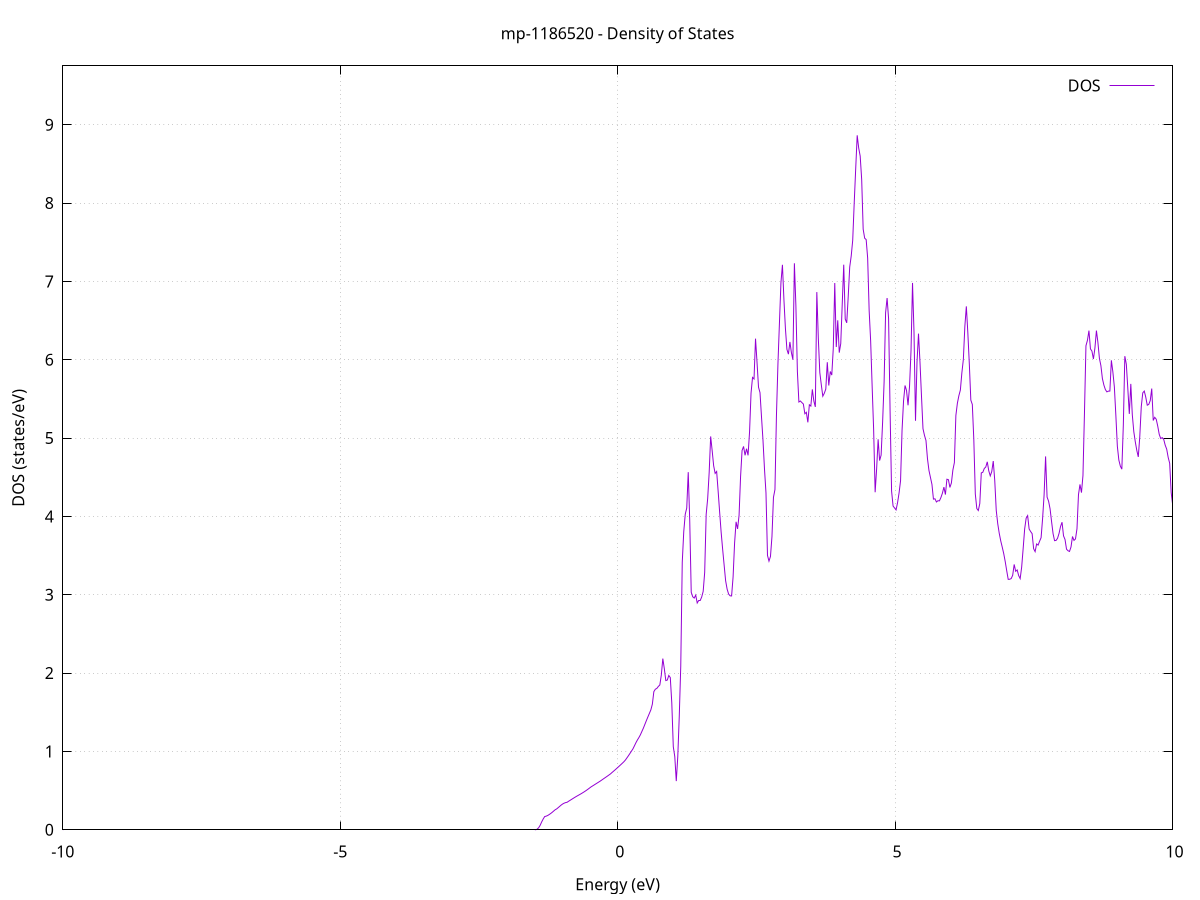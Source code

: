 set title 'mp-1186520 - Density of States'
set xlabel 'Energy (eV)'
set ylabel 'DOS (states/eV)'
set grid
set xrange [-10:10]
set yrange [0:9.751]
set xzeroaxis lt -1
set terminal png size 800,600
set output 'mp-1186520_dos_gnuplot.png'
plot '-' using 1:2 with lines title 'DOS'
-34.971800 0.000000
-34.944800 0.000000
-34.917900 0.000000
-34.890900 0.000000
-34.864000 0.000000
-34.837000 0.000000
-34.810100 0.000000
-34.783100 0.000000
-34.756200 0.000000
-34.729200 0.000000
-34.702300 0.000000
-34.675400 0.000000
-34.648400 0.000000
-34.621500 0.000000
-34.594500 0.000000
-34.567600 0.000000
-34.540600 0.000000
-34.513700 0.000000
-34.486700 0.000000
-34.459800 0.000000
-34.432800 0.000000
-34.405900 0.000000
-34.378900 0.000000
-34.352000 0.000000
-34.325000 0.000000
-34.298100 0.000000
-34.271100 0.000000
-34.244200 0.000000
-34.217200 0.000000
-34.190300 0.000000
-34.163400 0.000000
-34.136400 0.000000
-34.109500 0.000000
-34.082500 0.000000
-34.055600 0.000000
-34.028600 0.000000
-34.001700 0.000000
-33.974700 0.000000
-33.947800 0.000000
-33.920800 0.000000
-33.893900 0.000000
-33.866900 0.000000
-33.840000 0.000000
-33.813000 0.000000
-33.786100 0.000000
-33.759100 0.000000
-33.732200 0.000000
-33.705300 0.000000
-33.678300 0.000000
-33.651400 0.000000
-33.624400 0.000000
-33.597500 0.000000
-33.570500 0.000000
-33.543600 0.000000
-33.516600 0.000000
-33.489700 0.000000
-33.462700 0.000000
-33.435800 0.000000
-33.408800 0.000000
-33.381900 0.000000
-33.354900 0.000000
-33.328000 0.000000
-33.301000 0.000000
-33.274100 0.000000
-33.247100 0.000000
-33.220200 0.000000
-33.193300 0.000000
-33.166300 0.000000
-33.139400 0.000000
-33.112400 0.000000
-33.085500 0.000000
-33.058500 0.000000
-33.031600 0.000000
-33.004600 0.000000
-32.977700 0.000000
-32.950700 0.000000
-32.923800 0.000000
-32.896800 0.000000
-32.869900 0.000000
-32.842900 0.000000
-32.816000 0.000000
-32.789000 0.000000
-32.762100 0.000000
-32.735200 0.000000
-32.708200 0.000000
-32.681300 0.000000
-32.654300 0.000000
-32.627400 0.000000
-32.600400 0.000000
-32.573500 0.000000
-32.546500 0.000000
-32.519600 0.000000
-32.492600 0.000000
-32.465700 0.000000
-32.438700 0.000000
-32.411800 0.000000
-32.384800 0.000000
-32.357900 0.000000
-32.330900 0.000000
-32.304000 0.000000
-32.277000 0.000000
-32.250100 0.000000
-32.223200 0.000000
-32.196200 0.000000
-32.169300 0.000000
-32.142300 0.000000
-32.115400 0.000000
-32.088400 0.000000
-32.061500 0.000000
-32.034500 0.000000
-32.007600 0.000000
-31.980600 0.000000
-31.953700 0.000000
-31.926700 0.000000
-31.899800 0.000000
-31.872800 0.000000
-31.845900 0.000000
-31.818900 0.000000
-31.792000 0.000000
-31.765000 0.000000
-31.738100 0.000000
-31.711200 0.000000
-31.684200 0.000000
-31.657300 0.000000
-31.630300 0.000000
-31.603400 0.000000
-31.576400 0.000000
-31.549500 0.000000
-31.522500 0.000000
-31.495600 0.000000
-31.468600 0.000000
-31.441700 0.000000
-31.414700 0.000000
-31.387800 0.000000
-31.360800 0.000000
-31.333900 0.000000
-31.306900 0.000000
-31.280000 0.000000
-31.253100 0.000000
-31.226100 0.000000
-31.199200 0.000000
-31.172200 0.000000
-31.145300 0.000000
-31.118300 0.000000
-31.091400 0.000000
-31.064400 0.000000
-31.037500 0.000000
-31.010500 0.000000
-30.983600 0.000000
-30.956600 0.000000
-30.929700 0.000000
-30.902700 0.000000
-30.875800 0.000000
-30.848800 0.000000
-30.821900 0.000000
-30.794900 0.000000
-30.768000 0.000000
-30.741100 0.000000
-30.714100 0.000000
-30.687200 0.000000
-30.660200 0.000000
-30.633300 0.000000
-30.606300 0.000000
-30.579400 0.000000
-30.552400 0.000000
-30.525500 0.000000
-30.498500 0.000000
-30.471600 0.000000
-30.444600 0.000000
-30.417700 0.000000
-30.390700 0.000000
-30.363800 0.000000
-30.336800 0.000000
-30.309900 0.000000
-30.283000 0.000000
-30.256000 0.000000
-30.229100 0.000000
-30.202100 0.000000
-30.175200 0.000000
-30.148200 0.000000
-30.121300 0.000000
-30.094300 0.000000
-30.067400 0.000000
-30.040400 0.000000
-30.013500 0.000000
-29.986500 0.000000
-29.959600 0.000000
-29.932600 0.000000
-29.905700 0.000000
-29.878700 0.000000
-29.851800 0.000000
-29.824800 0.000000
-29.797900 0.000000
-29.771000 0.000000
-29.744000 0.000000
-29.717100 0.000000
-29.690100 0.000000
-29.663200 0.000000
-29.636200 0.000000
-29.609300 0.000000
-29.582300 0.000000
-29.555400 0.000000
-29.528400 0.000000
-29.501500 0.000000
-29.474500 0.000000
-29.447600 0.000000
-29.420600 0.000000
-29.393700 0.000000
-29.366700 0.000000
-29.339800 0.000000
-29.312900 0.000000
-29.285900 0.000000
-29.259000 0.000000
-29.232000 0.000000
-29.205100 0.000000
-29.178100 0.000000
-29.151200 0.000000
-29.124200 0.000000
-29.097300 0.000000
-29.070300 0.000000
-29.043400 0.000000
-29.016400 0.000000
-28.989500 0.000000
-28.962500 0.000000
-28.935600 0.000000
-28.908600 0.000000
-28.881700 0.000000
-28.854700 0.000000
-28.827800 0.000000
-28.800900 0.000000
-28.773900 0.000000
-28.747000 0.000000
-28.720000 0.000000
-28.693100 0.000000
-28.666100 0.000000
-28.639200 0.000000
-28.612200 0.000000
-28.585300 0.000000
-28.558300 0.000000
-28.531400 0.000000
-28.504400 0.000000
-28.477500 0.000000
-28.450500 0.000000
-28.423600 0.000000
-28.396600 0.000000
-28.369700 0.000000
-28.342700 0.000000
-28.315800 0.000000
-28.288900 0.000000
-28.261900 0.000000
-28.235000 0.000000
-28.208000 0.000000
-28.181100 0.000000
-28.154100 0.000000
-28.127200 0.000000
-28.100200 0.000000
-28.073300 0.000000
-28.046300 0.000000
-28.019400 0.000000
-27.992400 0.000000
-27.965500 0.000000
-27.938500 0.000000
-27.911600 0.000000
-27.884600 0.000000
-27.857700 0.000000
-27.830800 0.000000
-27.803800 0.000000
-27.776900 0.000000
-27.749900 0.000000
-27.723000 0.000000
-27.696000 0.000000
-27.669100 0.000000
-27.642100 0.000000
-27.615200 0.000000
-27.588200 0.000000
-27.561300 0.000000
-27.534300 0.000000
-27.507400 0.000000
-27.480400 0.000000
-27.453500 0.000000
-27.426500 0.000000
-27.399600 0.000000
-27.372600 0.000000
-27.345700 0.000000
-27.318800 0.000000
-27.291800 0.000000
-27.264900 0.000000
-27.237900 0.000000
-27.211000 0.000000
-27.184000 0.000000
-27.157100 0.000000
-27.130100 0.000000
-27.103200 0.000000
-27.076200 0.000000
-27.049300 0.000000
-27.022300 0.000000
-26.995400 0.000000
-26.968400 0.000000
-26.941500 0.000000
-26.914500 0.000000
-26.887600 0.000000
-26.860700 0.000000
-26.833700 0.000000
-26.806800 0.000000
-26.779800 0.000000
-26.752900 0.000000
-26.725900 0.000000
-26.699000 0.000000
-26.672000 0.000000
-26.645100 0.000000
-26.618100 0.000000
-26.591200 0.000000
-26.564200 0.000000
-26.537300 0.000000
-26.510300 0.000000
-26.483400 0.000000
-26.456400 0.000000
-26.429500 0.000000
-26.402500 0.000000
-26.375600 0.000000
-26.348700 0.000000
-26.321700 0.000000
-26.294800 0.000000
-26.267800 0.000000
-26.240900 0.000000
-26.213900 0.000000
-26.187000 0.000000
-26.160000 0.000000
-26.133100 0.000000
-26.106100 0.000000
-26.079200 0.000000
-26.052200 0.000000
-26.025300 0.000000
-25.998300 0.000000
-25.971400 0.000000
-25.944400 0.000000
-25.917500 0.000000
-25.890500 0.000000
-25.863600 0.000000
-25.836700 0.000000
-25.809700 0.000000
-25.782800 0.000000
-25.755800 0.000000
-25.728900 0.000000
-25.701900 0.000000
-25.675000 0.000000
-25.648000 0.000000
-25.621100 0.000000
-25.594100 0.000000
-25.567200 0.000000
-25.540200 0.000000
-25.513300 0.000000
-25.486300 0.000000
-25.459400 0.000000
-25.432400 0.000000
-25.405500 0.000000
-25.378600 0.000000
-25.351600 0.000000
-25.324700 0.000000
-25.297700 0.000000
-25.270800 0.000000
-25.243800 0.000000
-25.216900 0.000000
-25.189900 0.000000
-25.163000 0.000000
-25.136000 0.000000
-25.109100 0.000000
-25.082100 0.000000
-25.055200 0.000000
-25.028200 0.000000
-25.001300 0.000000
-24.974300 0.000000
-24.947400 0.000000
-24.920400 0.000000
-24.893500 0.000000
-24.866600 0.000000
-24.839600 0.000000
-24.812700 0.000000
-24.785700 0.000000
-24.758800 0.000000
-24.731800 0.000000
-24.704900 0.000000
-24.677900 0.000000
-24.651000 0.000000
-24.624000 0.000000
-24.597100 0.000000
-24.570100 0.000000
-24.543200 0.000000
-24.516200 0.000000
-24.489300 0.000000
-24.462300 0.000000
-24.435400 0.000000
-24.408500 0.000000
-24.381500 0.000000
-24.354600 0.000000
-24.327600 0.000000
-24.300700 0.000000
-24.273700 0.000000
-24.246800 0.000000
-24.219800 0.000000
-24.192900 0.000000
-24.165900 0.000000
-24.139000 0.000000
-24.112000 0.000000
-24.085100 0.000000
-24.058100 0.000000
-24.031200 0.000000
-24.004200 0.000000
-23.977300 0.000000
-23.950300 0.000000
-23.923400 0.000000
-23.896500 0.000000
-23.869500 0.000000
-23.842600 0.000000
-23.815600 0.000000
-23.788700 0.000000
-23.761700 0.000000
-23.734800 0.000000
-23.707800 0.000000
-23.680900 0.000000
-23.653900 0.000000
-23.627000 0.000000
-23.600000 0.000000
-23.573100 0.000000
-23.546100 0.000000
-23.519200 0.000000
-23.492200 0.000000
-23.465300 0.000000
-23.438400 0.000000
-23.411400 0.000000
-23.384500 0.000000
-23.357500 0.000000
-23.330600 0.000000
-23.303600 0.000000
-23.276700 0.000000
-23.249700 0.000000
-23.222800 0.000000
-23.195800 0.000000
-23.168900 0.000000
-23.141900 0.000000
-23.115000 0.000000
-23.088000 0.000000
-23.061100 0.000000
-23.034100 0.000000
-23.007200 0.000000
-22.980200 0.000000
-22.953300 0.000000
-22.926400 0.000000
-22.899400 0.000000
-22.872500 0.000000
-22.845500 0.000000
-22.818600 0.000000
-22.791600 0.000000
-22.764700 0.000000
-22.737700 0.000000
-22.710800 0.000000
-22.683800 0.000000
-22.656900 0.000000
-22.629900 0.000000
-22.603000 0.000000
-22.576000 0.000000
-22.549100 0.000000
-22.522100 0.000000
-22.495200 0.000000
-22.468200 0.000000
-22.441300 0.000000
-22.414400 0.000000
-22.387400 0.000000
-22.360500 0.000000
-22.333500 0.000000
-22.306600 0.000000
-22.279600 0.000000
-22.252700 0.000000
-22.225700 0.000000
-22.198800 0.000000
-22.171800 0.000000
-22.144900 0.000000
-22.117900 0.000000
-22.091000 0.000000
-22.064000 0.000000
-22.037100 0.000000
-22.010100 0.000000
-21.983200 0.000000
-21.956300 0.000000
-21.929300 0.000000
-21.902400 0.000000
-21.875400 0.000000
-21.848500 0.000000
-21.821500 0.000000
-21.794600 0.000000
-21.767600 0.000000
-21.740700 0.000000
-21.713700 0.000000
-21.686800 0.000000
-21.659800 0.000000
-21.632900 0.000000
-21.605900 0.000000
-21.579000 0.000000
-21.552000 0.000000
-21.525100 0.000000
-21.498100 0.000000
-21.471200 0.000000
-21.444300 0.000000
-21.417300 0.000000
-21.390400 0.000000
-21.363400 0.000000
-21.336500 0.000000
-21.309500 0.000000
-21.282600 0.000000
-21.255600 0.000000
-21.228700 0.000000
-21.201700 0.000000
-21.174800 0.000000
-21.147800 0.000000
-21.120900 0.000000
-21.093900 0.000000
-21.067000 0.000000
-21.040000 0.000000
-21.013100 0.000000
-20.986200 0.000000
-20.959200 0.000000
-20.932300 0.000000
-20.905300 0.000000
-20.878400 0.000000
-20.851400 0.000000
-20.824500 0.000000
-20.797500 0.000000
-20.770600 0.000000
-20.743600 0.000000
-20.716700 0.000000
-20.689700 0.000000
-20.662800 0.000000
-20.635800 0.000000
-20.608900 0.000000
-20.581900 0.000000
-20.555000 0.000000
-20.528000 0.000000
-20.501100 0.000000
-20.474200 0.000000
-20.447200 0.000000
-20.420300 0.000000
-20.393300 0.000000
-20.366400 0.000000
-20.339400 0.000000
-20.312500 0.000000
-20.285500 0.000000
-20.258600 0.000000
-20.231600 4.734500
-20.204700 9.416100
-20.177700 14.025900
-20.150800 38.227300
-20.123800 37.190300
-20.096900 45.712500
-20.069900 47.738400
-20.043000 15.671500
-20.016000 21.205400
-19.989100 35.263300
-19.962200 28.628300
-19.935200 41.365900
-19.908300 26.068500
-19.881300 38.531100
-19.854400 36.783500
-19.827400 59.604700
-19.800500 52.606700
-19.773500 74.386000
-19.746600 0.000000
-19.719600 0.000000
-19.692700 0.000000
-19.665700 0.000000
-19.638800 0.000000
-19.611800 0.000000
-19.584900 0.000000
-19.557900 0.000000
-19.531000 0.000000
-19.504100 0.000000
-19.477100 0.000000
-19.450200 0.000000
-19.423200 0.000000
-19.396300 0.000000
-19.369300 0.000000
-19.342400 0.000000
-19.315400 0.000000
-19.288500 0.000000
-19.261500 0.000000
-19.234600 0.000000
-19.207600 0.000000
-19.180700 0.000000
-19.153700 0.000000
-19.126800 0.000000
-19.099800 0.000000
-19.072900 0.000000
-19.045900 0.000000
-19.019000 0.000000
-18.992100 0.000000
-18.965100 0.000000
-18.938200 0.000000
-18.911200 0.000000
-18.884300 0.000000
-18.857300 0.000000
-18.830400 0.000000
-18.803400 0.000000
-18.776500 0.000000
-18.749500 0.000000
-18.722600 0.000000
-18.695600 0.000000
-18.668700 0.000000
-18.641700 0.000000
-18.614800 0.000000
-18.587800 0.000000
-18.560900 0.000000
-18.534000 0.000000
-18.507000 0.000000
-18.480100 0.000000
-18.453100 0.000000
-18.426200 0.000000
-18.399200 0.000000
-18.372300 0.000000
-18.345300 0.000000
-18.318400 0.000000
-18.291400 0.000000
-18.264500 0.000000
-18.237500 0.000000
-18.210600 0.000000
-18.183600 0.000000
-18.156700 0.000000
-18.129700 0.000000
-18.102800 0.000000
-18.075800 0.000000
-18.048900 0.000000
-18.022000 0.000000
-17.995000 0.000000
-17.968100 0.000000
-17.941100 0.000000
-17.914200 0.000000
-17.887200 0.000000
-17.860300 0.000000
-17.833300 0.000000
-17.806400 0.000000
-17.779400 0.000000
-17.752500 0.000000
-17.725500 0.000000
-17.698600 0.000000
-17.671600 0.000000
-17.644700 0.000000
-17.617700 0.000000
-17.590800 0.000000
-17.563900 0.000000
-17.536900 0.000000
-17.510000 0.000000
-17.483000 0.000000
-17.456100 0.000000
-17.429100 0.000000
-17.402200 0.000000
-17.375200 0.000000
-17.348300 0.000000
-17.321300 0.000000
-17.294400 0.000000
-17.267400 0.000000
-17.240500 0.000000
-17.213500 0.000000
-17.186600 0.000000
-17.159600 0.000000
-17.132700 0.000000
-17.105700 0.000000
-17.078800 0.000000
-17.051900 0.000000
-17.024900 0.000000
-16.998000 0.000000
-16.971000 0.000000
-16.944100 0.000000
-16.917100 0.000000
-16.890200 0.000000
-16.863200 0.000000
-16.836300 0.000000
-16.809300 0.000000
-16.782400 0.000000
-16.755400 0.000000
-16.728500 0.000000
-16.701500 0.000000
-16.674600 0.000000
-16.647600 0.000000
-16.620700 0.000000
-16.593700 0.000000
-16.566800 0.000000
-16.539900 0.000000
-16.512900 0.000000
-16.486000 0.000000
-16.459000 0.000000
-16.432100 0.000000
-16.405100 0.000000
-16.378200 0.000000
-16.351200 0.000000
-16.324300 0.000000
-16.297300 0.000000
-16.270400 0.000000
-16.243400 0.000000
-16.216500 0.000000
-16.189500 0.000000
-16.162600 0.000000
-16.135600 0.000000
-16.108700 0.000000
-16.081800 0.000000
-16.054800 0.000000
-16.027900 0.000000
-16.000900 0.000000
-15.974000 0.000000
-15.947000 0.000000
-15.920100 0.000000
-15.893100 0.000000
-15.866200 0.000000
-15.839200 0.000000
-15.812300 0.000000
-15.785300 0.000000
-15.758400 0.000000
-15.731400 0.000000
-15.704500 0.000000
-15.677500 0.000000
-15.650600 0.000000
-15.623600 0.000000
-15.596700 0.000000
-15.569800 0.000000
-15.542800 0.000000
-15.515900 0.000000
-15.488900 0.000000
-15.462000 0.000000
-15.435000 0.000000
-15.408100 0.000000
-15.381100 0.000000
-15.354200 0.000000
-15.327200 0.000000
-15.300300 0.000000
-15.273300 0.000000
-15.246400 0.000000
-15.219400 0.000000
-15.192500 0.000000
-15.165500 0.000000
-15.138600 0.000000
-15.111700 0.000000
-15.084700 0.000000
-15.057800 0.000000
-15.030800 0.000000
-15.003900 0.000000
-14.976900 0.000000
-14.950000 0.000000
-14.923000 0.000000
-14.896100 0.000000
-14.869100 0.000000
-14.842200 0.000000
-14.815200 0.000000
-14.788300 0.000000
-14.761300 0.000000
-14.734400 0.000000
-14.707400 0.000000
-14.680500 0.000000
-14.653500 273.302100
-14.626600 0.000000
-14.599700 0.000000
-14.572700 0.000000
-14.545800 0.000000
-14.518800 0.000000
-14.491900 0.000000
-14.464900 0.000000
-14.438000 0.000000
-14.411000 0.000000
-14.384100 0.000000
-14.357100 0.000000
-14.330200 0.000000
-14.303200 0.000000
-14.276300 0.000000
-14.249300 0.000000
-14.222400 0.000000
-14.195400 0.000000
-14.168500 0.000000
-14.141500 0.000000
-14.114600 0.000000
-14.087700 0.000000
-14.060700 0.000000
-14.033800 0.000000
-14.006800 0.000000
-13.979900 0.000000
-13.952900 0.000000
-13.926000 0.000000
-13.899000 0.000000
-13.872100 0.000000
-13.845100 0.000000
-13.818200 0.000000
-13.791200 0.000000
-13.764300 0.000000
-13.737300 0.000000
-13.710400 0.000000
-13.683400 0.000000
-13.656500 0.000000
-13.629600 0.000000
-13.602600 0.000000
-13.575700 0.000000
-13.548700 0.000000
-13.521800 0.000000
-13.494800 0.000000
-13.467900 0.000000
-13.440900 0.000000
-13.414000 0.000000
-13.387000 0.000000
-13.360100 0.000000
-13.333100 0.000000
-13.306200 0.000000
-13.279200 0.000000
-13.252300 0.000000
-13.225300 0.000000
-13.198400 0.000000
-13.171400 0.000000
-13.144500 0.000000
-13.117600 0.000000
-13.090600 0.000000
-13.063700 0.000000
-13.036700 0.000000
-13.009800 0.000000
-12.982800 0.000000
-12.955900 0.000000
-12.928900 0.000000
-12.902000 0.000000
-12.875000 0.000000
-12.848100 0.000000
-12.821100 0.000000
-12.794200 0.000000
-12.767200 0.000000
-12.740300 0.000000
-12.713300 0.000000
-12.686400 0.000000
-12.659500 0.000000
-12.632500 0.000000
-12.605600 0.000000
-12.578600 0.000000
-12.551700 0.000000
-12.524700 0.000000
-12.497800 0.000000
-12.470800 0.000000
-12.443900 0.000000
-12.416900 0.000000
-12.390000 0.000000
-12.363000 0.000000
-12.336100 0.000000
-12.309100 0.000000
-12.282200 0.000000
-12.255200 0.000000
-12.228300 0.000000
-12.201300 0.000000
-12.174400 0.000000
-12.147500 0.000000
-12.120500 0.000000
-12.093600 0.000000
-12.066600 0.000000
-12.039700 0.000000
-12.012700 0.000000
-11.985800 0.000000
-11.958800 0.000000
-11.931900 0.000000
-11.904900 0.000000
-11.878000 0.000000
-11.851000 0.000000
-11.824100 0.000000
-11.797100 0.000000
-11.770200 0.000000
-11.743200 0.000000
-11.716300 0.000000
-11.689400 0.000000
-11.662400 0.000000
-11.635500 0.000000
-11.608500 0.000000
-11.581600 0.000000
-11.554600 0.000000
-11.527700 0.000000
-11.500700 0.000000
-11.473800 0.000000
-11.446800 0.000000
-11.419900 0.000000
-11.392900 0.000000
-11.366000 0.000000
-11.339000 0.000000
-11.312100 0.000000
-11.285100 0.000000
-11.258200 0.000000
-11.231200 0.000000
-11.204300 0.000000
-11.177400 0.000000
-11.150400 0.000000
-11.123500 0.000000
-11.096500 0.000000
-11.069600 0.000000
-11.042600 0.000000
-11.015700 0.000000
-10.988700 0.000000
-10.961800 0.000000
-10.934800 0.000000
-10.907900 0.000000
-10.880900 0.000000
-10.854000 0.000000
-10.827000 0.000000
-10.800100 0.000000
-10.773100 0.000000
-10.746200 0.000000
-10.719200 0.000000
-10.692300 0.000000
-10.665400 0.000000
-10.638400 0.000000
-10.611500 0.000000
-10.584500 0.000000
-10.557600 0.000000
-10.530600 0.000000
-10.503700 0.000000
-10.476700 0.000000
-10.449800 0.000000
-10.422800 0.000000
-10.395900 0.000000
-10.368900 0.000000
-10.342000 0.000000
-10.315000 0.000000
-10.288100 0.000000
-10.261100 0.000000
-10.234200 0.000000
-10.207300 0.000000
-10.180300 0.000000
-10.153400 0.000000
-10.126400 0.000000
-10.099500 0.000000
-10.072500 0.000000
-10.045600 0.000000
-10.018600 0.000000
-9.991700 0.000000
-9.964700 0.000000
-9.937800 0.000000
-9.910800 0.000000
-9.883900 0.000000
-9.856900 0.000000
-9.830000 0.000000
-9.803000 0.000000
-9.776100 0.000000
-9.749100 0.000000
-9.722200 0.000000
-9.695300 0.000000
-9.668300 0.000000
-9.641400 0.000000
-9.614400 0.000000
-9.587500 0.000000
-9.560500 0.000000
-9.533600 0.000000
-9.506600 0.000000
-9.479700 0.000000
-9.452700 0.000000
-9.425800 0.000000
-9.398800 0.000000
-9.371900 0.000000
-9.344900 0.000000
-9.318000 0.000000
-9.291000 0.000000
-9.264100 0.000000
-9.237200 0.000000
-9.210200 0.000000
-9.183300 0.000000
-9.156300 0.000000
-9.129400 0.000000
-9.102400 0.000000
-9.075500 0.000000
-9.048500 0.000000
-9.021600 0.000000
-8.994600 0.000000
-8.967700 0.000000
-8.940700 0.000000
-8.913800 0.000000
-8.886800 0.000000
-8.859900 0.000000
-8.832900 0.000000
-8.806000 0.000000
-8.779000 0.000000
-8.752100 0.000000
-8.725200 0.000000
-8.698200 0.000000
-8.671300 0.000000
-8.644300 0.000000
-8.617400 0.000000
-8.590400 0.000000
-8.563500 0.000000
-8.536500 0.000000
-8.509600 0.000000
-8.482600 0.000000
-8.455700 0.000000
-8.428700 0.000000
-8.401800 0.000000
-8.374800 0.000000
-8.347900 0.000000
-8.320900 0.000000
-8.294000 0.000000
-8.267000 0.000000
-8.240100 0.000000
-8.213200 0.000000
-8.186200 0.000000
-8.159300 0.000000
-8.132300 0.000000
-8.105400 0.000000
-8.078400 0.000000
-8.051500 0.000000
-8.024500 0.000000
-7.997600 0.000000
-7.970600 0.000000
-7.943700 0.000000
-7.916700 0.000000
-7.889800 0.000000
-7.862800 0.000000
-7.835900 0.000000
-7.808900 0.000000
-7.782000 0.000000
-7.755100 0.000000
-7.728100 0.000000
-7.701200 0.000000
-7.674200 0.000000
-7.647300 0.000000
-7.620300 0.000000
-7.593400 0.000000
-7.566400 0.000000
-7.539500 0.000000
-7.512500 0.000000
-7.485600 0.000000
-7.458600 0.000000
-7.431700 0.000000
-7.404700 0.000000
-7.377800 0.000000
-7.350800 0.000000
-7.323900 0.000000
-7.296900 0.000000
-7.270000 0.000000
-7.243100 0.000000
-7.216100 0.000000
-7.189200 0.000000
-7.162200 0.000000
-7.135300 0.000000
-7.108300 0.000000
-7.081400 0.000000
-7.054400 0.000000
-7.027500 0.000000
-7.000500 0.000000
-6.973600 0.000000
-6.946600 0.000000
-6.919700 0.000000
-6.892700 0.000000
-6.865800 0.000000
-6.838800 0.000000
-6.811900 0.000000
-6.785000 0.000000
-6.758000 0.000000
-6.731100 0.000000
-6.704100 0.000000
-6.677200 0.000000
-6.650200 0.000000
-6.623300 0.000000
-6.596300 0.000000
-6.569400 0.000000
-6.542400 0.000000
-6.515500 0.000000
-6.488500 0.000000
-6.461600 0.000000
-6.434600 0.000000
-6.407700 0.000000
-6.380700 0.000000
-6.353800 0.000000
-6.326800 0.000000
-6.299900 0.000000
-6.273000 0.000000
-6.246000 0.000000
-6.219100 0.000000
-6.192100 0.000000
-6.165200 0.000000
-6.138200 0.000000
-6.111300 0.000000
-6.084300 0.000000
-6.057400 0.000000
-6.030400 0.000000
-6.003500 0.000000
-5.976500 0.000000
-5.949600 0.000000
-5.922600 0.000000
-5.895700 0.000000
-5.868700 0.000000
-5.841800 0.000000
-5.814900 0.000000
-5.787900 0.000000
-5.761000 0.000000
-5.734000 0.000000
-5.707100 0.000000
-5.680100 0.000000
-5.653200 0.000000
-5.626200 0.000000
-5.599300 0.000000
-5.572300 0.000000
-5.545400 0.000000
-5.518400 0.000000
-5.491500 0.000000
-5.464500 0.000000
-5.437600 0.000000
-5.410600 0.000000
-5.383700 0.000000
-5.356700 0.000000
-5.329800 0.000000
-5.302900 0.000000
-5.275900 0.000000
-5.249000 0.000000
-5.222000 0.000000
-5.195100 0.000000
-5.168100 0.000000
-5.141200 0.000000
-5.114200 0.000000
-5.087300 0.000000
-5.060300 0.000000
-5.033400 0.000000
-5.006400 0.000000
-4.979500 0.000000
-4.952500 0.000000
-4.925600 0.000000
-4.898600 0.000000
-4.871700 0.000000
-4.844700 0.000000
-4.817800 0.000000
-4.790900 0.000000
-4.763900 0.000000
-4.737000 0.000000
-4.710000 0.000000
-4.683100 0.000000
-4.656100 0.000000
-4.629200 0.000000
-4.602200 0.000000
-4.575300 0.000000
-4.548300 0.000000
-4.521400 0.000000
-4.494400 0.000000
-4.467500 0.000000
-4.440500 0.000000
-4.413600 0.000000
-4.386600 0.000000
-4.359700 0.000000
-4.332800 0.000000
-4.305800 0.000000
-4.278900 0.000000
-4.251900 0.000000
-4.225000 0.000000
-4.198000 0.000000
-4.171100 0.000000
-4.144100 0.000000
-4.117200 0.000000
-4.090200 0.000000
-4.063300 0.000000
-4.036300 0.000000
-4.009400 0.000000
-3.982400 0.000000
-3.955500 0.000000
-3.928500 0.000000
-3.901600 0.000000
-3.874600 0.000000
-3.847700 0.000000
-3.820800 0.000000
-3.793800 0.000000
-3.766900 0.000000
-3.739900 0.000000
-3.713000 0.000000
-3.686000 0.000000
-3.659100 0.000000
-3.632100 0.000000
-3.605200 0.000000
-3.578200 0.000000
-3.551300 0.000000
-3.524300 0.000000
-3.497400 0.000000
-3.470400 0.000000
-3.443500 0.000000
-3.416500 0.000000
-3.389600 0.000000
-3.362700 0.000000
-3.335700 0.000000
-3.308800 0.000000
-3.281800 0.000000
-3.254900 0.000000
-3.227900 0.000000
-3.201000 0.000000
-3.174000 0.000000
-3.147100 0.000000
-3.120100 0.000000
-3.093200 0.000000
-3.066200 0.000000
-3.039300 0.000000
-3.012300 0.000000
-2.985400 0.000000
-2.958400 0.000000
-2.931500 0.000000
-2.904500 0.000000
-2.877600 0.000000
-2.850700 0.000000
-2.823700 0.000000
-2.796800 0.000000
-2.769800 0.000000
-2.742900 0.000000
-2.715900 0.000000
-2.689000 0.000000
-2.662000 0.000000
-2.635100 0.000000
-2.608100 0.000000
-2.581200 0.000000
-2.554200 0.000000
-2.527300 0.000000
-2.500300 0.000000
-2.473400 0.000000
-2.446400 0.000000
-2.419500 0.000000
-2.392500 0.000000
-2.365600 0.000000
-2.338700 0.000000
-2.311700 0.000000
-2.284800 0.000000
-2.257800 0.000000
-2.230900 0.000000
-2.203900 0.000000
-2.177000 0.000000
-2.150000 0.000000
-2.123100 0.000000
-2.096100 0.000000
-2.069200 0.000000
-2.042200 0.000000
-2.015300 0.000000
-1.988300 0.000000
-1.961400 0.000000
-1.934400 0.000000
-1.907500 0.000000
-1.880600 0.000000
-1.853600 0.000000
-1.826700 0.000000
-1.799700 0.000000
-1.772800 0.000000
-1.745800 0.000000
-1.718900 0.000000
-1.691900 0.000000
-1.665000 0.000000
-1.638000 0.000000
-1.611100 0.000000
-1.584100 0.000000
-1.557200 0.000000
-1.530200 0.000000
-1.503300 0.000000
-1.476300 0.000200
-1.449400 0.008000
-1.422400 0.027400
-1.395500 0.058400
-1.368600 0.101100
-1.341600 0.137700
-1.314700 0.168800
-1.287700 0.173900
-1.260800 0.182500
-1.233800 0.194300
-1.206900 0.207700
-1.179900 0.222700
-1.153000 0.239200
-1.126000 0.255500
-1.099100 0.266300
-1.072100 0.282300
-1.045200 0.298700
-1.018200 0.315200
-0.991300 0.329100
-0.964300 0.339700
-0.937400 0.346900
-0.910500 0.351400
-0.883500 0.364400
-0.856600 0.376200
-0.829600 0.388200
-0.802700 0.400300
-0.775700 0.412200
-0.748800 0.423700
-0.721800 0.434700
-0.694900 0.445400
-0.667900 0.456200
-0.641000 0.467700
-0.614000 0.479500
-0.587100 0.491800
-0.560100 0.504900
-0.533200 0.518700
-0.506200 0.533100
-0.479300 0.547400
-0.452300 0.559300
-0.425400 0.571300
-0.398500 0.583400
-0.371500 0.595500
-0.344600 0.607500
-0.317600 0.619500
-0.290700 0.632900
-0.263700 0.646200
-0.236800 0.659400
-0.209800 0.672600
-0.182900 0.686000
-0.155900 0.699600
-0.129000 0.713300
-0.102000 0.730700
-0.075100 0.746900
-0.048100 0.763600
-0.021200 0.780500
0.005800 0.797800
0.032700 0.815200
0.059600 0.832900
0.086600 0.850900
0.113500 0.869200
0.140500 0.891100
0.167400 0.917800
0.194400 0.945200
0.221300 0.973900
0.248300 1.003200
0.275200 1.032200
0.302200 1.071100
0.329100 1.110900
0.356100 1.146100
0.383000 1.177300
0.410000 1.212300
0.436900 1.255300
0.463900 1.297400
0.490800 1.345700
0.517800 1.393500
0.544700 1.439700
0.571600 1.484900
0.598600 1.530400
0.625500 1.603100
0.652500 1.763300
0.679400 1.794300
0.706400 1.804600
0.733300 1.829600
0.760300 1.848300
0.787200 1.975100
0.814200 2.185100
0.841100 2.057400
0.868100 1.904600
0.895000 1.911200
0.922000 1.970100
0.948900 1.942800
0.975900 1.619100
1.002800 1.061100
1.029800 0.933500
1.056700 0.621700
1.083600 0.931200
1.110600 1.449000
1.137500 2.088800
1.164500 3.415600
1.191400 3.805000
1.218400 4.028100
1.245300 4.106600
1.272300 4.564900
1.299200 3.945500
1.326200 3.032400
1.353100 2.974500
1.380100 2.957600
1.407000 2.995600
1.434000 2.894900
1.460900 2.926700
1.487900 2.926400
1.514800 2.971100
1.541700 3.043800
1.568700 3.284600
1.595600 4.026900
1.622600 4.228300
1.649500 4.559800
1.676500 5.020900
1.703400 4.839900
1.730400 4.646300
1.757300 4.549100
1.784300 4.573500
1.811200 4.322300
1.838200 4.055300
1.865100 3.800100
1.892100 3.582900
1.919000 3.380100
1.946000 3.179500
1.972900 3.072300
1.999900 3.008900
2.026800 2.986500
2.053700 2.984700
2.080700 3.226900
2.107600 3.659900
2.134600 3.931100
2.161500 3.840600
2.188500 4.015000
2.215400 4.507000
2.242400 4.841500
2.269300 4.893300
2.296300 4.780200
2.323200 4.864400
2.350200 4.779600
2.377100 5.074400
2.404100 5.573300
2.431000 5.774100
2.458000 5.754400
2.484900 6.269000
2.511800 5.969000
2.538800 5.649600
2.565700 5.580200
2.592700 5.270100
2.619600 4.971900
2.646600 4.604500
2.673500 4.299700
2.700500 3.503000
2.727400 3.429000
2.754400 3.488800
2.781300 3.743600
2.808300 4.243900
2.835200 4.342700
2.862200 5.291700
2.889100 5.949400
2.916100 6.471700
2.943000 6.982600
2.970000 7.211800
2.996900 6.765500
3.023800 6.398000
3.050800 6.132300
3.077700 6.071000
3.104700 6.226800
3.131600 6.091200
3.158600 5.999900
3.185500 7.230900
3.212500 6.689100
3.239400 5.850900
3.266400 5.460500
3.293300 5.473000
3.320300 5.453200
3.347200 5.434600
3.374200 5.310500
3.401100 5.328700
3.428100 5.200600
3.455000 5.424800
3.482000 5.408600
3.508900 5.621200
3.535800 5.473500
3.562800 5.397700
3.589700 6.863400
3.616700 6.272900
3.643600 5.836000
3.670600 5.680500
3.697500 5.534100
3.724500 5.572000
3.751400 5.625300
3.778400 5.968500
3.805300 5.670800
3.832300 5.850400
3.859200 5.804000
3.886200 6.142600
3.913100 6.979100
3.940100 6.162400
3.967000 6.503800
3.993900 6.090600
4.020900 6.205500
4.047800 6.710600
4.074800 7.213600
4.101700 6.518700
4.128700 6.470900
4.155600 6.804300
4.182600 7.183600
4.209500 7.324100
4.236500 7.523400
4.263400 7.997100
4.290400 8.437600
4.317300 8.864400
4.344300 8.703600
4.371200 8.599800
4.398200 8.300800
4.425100 7.666100
4.452100 7.551400
4.479000 7.533700
4.505900 7.297900
4.532900 6.628500
4.559800 6.240400
4.586800 5.661700
4.613700 5.107900
4.640700 4.308600
4.667600 4.607300
4.694600 4.984300
4.721500 4.712900
4.748500 4.782300
4.775400 5.201100
4.802400 5.716300
4.829300 6.600000
4.856300 6.787800
4.883200 6.522700
4.910200 5.342500
4.937100 4.323000
4.964000 4.132400
4.991000 4.107800
5.017900 4.082900
5.044900 4.175000
5.071800 4.298600
5.098800 4.454900
5.125700 5.099500
5.152700 5.472700
5.179600 5.671300
5.206600 5.606800
5.233500 5.418300
5.260500 5.657800
5.287400 6.116300
5.314400 6.980000
5.341300 6.351700
5.368300 5.220800
5.395200 5.967600
5.422200 6.332900
5.449100 5.968700
5.476000 5.537600
5.503000 5.120300
5.529900 5.034700
5.556900 4.969000
5.583800 4.737900
5.610800 4.586300
5.637700 4.497700
5.664700 4.408500
5.691600 4.220800
5.718600 4.225000
5.745500 4.184400
5.772500 4.200200
5.799400 4.198500
5.826400 4.241200
5.853300 4.296700
5.880300 4.374300
5.907200 4.278800
5.934100 4.474600
5.961100 4.468900
5.988000 4.369900
6.015000 4.426800
6.041900 4.592300
6.068900 4.686800
6.095800 5.288600
6.122800 5.444000
6.149700 5.540200
6.176700 5.612500
6.203600 5.831200
6.230600 6.003900
6.257500 6.423200
6.284500 6.681500
6.311400 6.344800
6.338400 5.944900
6.365300 5.484500
6.392300 5.429000
6.419200 4.978800
6.446100 4.286300
6.473100 4.100200
6.500000 4.075000
6.527000 4.164800
6.553900 4.555600
6.580900 4.562700
6.607800 4.611800
6.634800 4.630500
6.661700 4.697000
6.688700 4.582300
6.715600 4.517200
6.742600 4.572700
6.769500 4.706600
6.796500 4.458100
6.823400 4.077700
6.850400 3.906900
6.877300 3.784800
6.904300 3.687900
6.931200 3.609000
6.958100 3.525700
6.985100 3.423700
7.012000 3.307600
7.039000 3.196700
7.065900 3.197800
7.092900 3.206600
7.119800 3.248900
7.146800 3.387000
7.173700 3.299600
7.200700 3.316600
7.227600 3.244300
7.254600 3.206200
7.281500 3.352300
7.308500 3.589600
7.335400 3.838800
7.362400 3.977500
7.389300 4.010100
7.416200 3.839200
7.443200 3.806900
7.470100 3.779700
7.497100 3.587700
7.524000 3.550500
7.551000 3.648400
7.577900 3.633600
7.604900 3.683400
7.631800 3.728600
7.658800 3.973200
7.685700 4.272200
7.712700 4.766000
7.739600 4.246600
7.766600 4.194600
7.793500 4.097000
7.820500 3.934400
7.847400 3.780900
7.874400 3.690500
7.901300 3.693300
7.928200 3.720600
7.955200 3.782900
7.982100 3.870600
8.009100 3.926100
8.036000 3.751800
8.063000 3.705400
8.089900 3.581800
8.116900 3.561700
8.143800 3.552800
8.170800 3.609600
8.197700 3.743700
8.224700 3.693800
8.251600 3.712500
8.278600 3.843000
8.305500 4.277700
8.332500 4.408400
8.359400 4.303800
8.386300 4.522000
8.413300 5.316000
8.440200 6.178100
8.467200 6.248600
8.494100 6.371600
8.521100 6.138400
8.548000 6.110200
8.575000 6.009600
8.601900 6.150000
8.628900 6.372200
8.655800 6.221300
8.682800 6.017600
8.709700 5.924200
8.736700 5.759000
8.763600 5.676100
8.790600 5.618700
8.817500 5.589700
8.844500 5.599000
8.871400 5.600200
8.898300 5.992600
8.925300 5.844500
8.952200 5.652600
8.979200 5.289300
9.006100 4.894800
9.033100 4.719300
9.060000 4.641900
9.087000 4.603200
9.113900 5.166400
9.140900 6.045400
9.167800 5.943300
9.194800 5.630400
9.221700 5.308400
9.248700 5.691300
9.275600 5.297300
9.302600 5.081600
9.329500 4.952000
9.356500 4.843200
9.383400 4.759600
9.410300 5.018200
9.437300 5.401500
9.464200 5.576900
9.491200 5.599900
9.518100 5.523200
9.545100 5.419600
9.572000 5.429200
9.599000 5.478900
9.625900 5.632000
9.652900 5.224900
9.679800 5.264800
9.706800 5.240400
9.733700 5.153300
9.760700 5.048300
9.787600 4.993800
9.814600 5.005700
9.841500 4.983900
9.868400 4.909500
9.895400 4.858700
9.922300 4.752800
9.949300 4.677900
9.976200 4.303900
10.003200 4.144000
10.030100 3.781900
10.057100 3.476700
10.084000 3.255800
10.111000 3.053200
10.137900 3.036900
10.164900 2.902700
10.191800 2.799900
10.218800 2.776500
10.245700 2.850200
10.272700 2.829800
10.299600 2.605000
10.326600 2.309400
10.353500 2.279900
10.380400 2.250900
10.407400 1.902900
10.434300 1.846800
10.461300 1.835300
10.488200 1.834600
10.515200 1.819700
10.542100 1.792000
10.569100 1.751900
10.596000 1.691200
10.623000 1.398300
10.649900 1.352900
10.676900 1.305100
10.703800 1.055100
10.730800 1.036900
10.757700 1.095600
10.784700 1.161200
10.811600 1.252800
10.838500 1.457500
10.865500 1.721400
10.892400 1.906700
10.919400 2.105100
10.946300 2.326600
10.973300 2.562200
11.000200 2.681200
11.027200 2.650500
11.054100 2.576700
11.081100 2.614200
11.108000 2.621000
11.135000 2.654300
11.161900 2.811500
11.188900 2.988600
11.215800 3.137600
11.242800 3.293300
11.269700 3.410800
11.296700 3.560000
11.323600 3.842100
11.350500 3.912800
11.377500 3.896300
11.404400 3.585500
11.431400 3.333200
11.458300 3.587200
11.485300 3.676700
11.512200 3.618700
11.539200 3.539500
11.566100 3.471800
11.593100 3.393300
11.620000 3.422800
11.647000 3.428400
11.673900 3.534500
11.700900 3.613500
11.727800 3.492000
11.754800 3.374400
11.781700 3.360400
11.808600 3.280500
11.835600 3.077200
11.862500 3.235900
11.889500 3.342400
11.916400 3.320500
11.943400 3.237600
11.970300 3.205100
11.997300 3.193800
12.024200 3.253100
12.051200 3.455400
12.078100 3.369900
12.105100 3.254000
12.132000 3.208400
12.159000 3.166300
12.185900 3.137400
12.212900 3.096300
12.239800 3.103300
12.266800 3.151400
12.293700 2.978300
12.320600 2.898800
12.347600 2.824400
12.374500 2.757600
12.401500 2.962100
12.428400 3.004700
12.455400 3.028900
12.482300 3.025600
12.509300 3.110100
12.536200 3.175300
12.563200 3.549300
12.590100 3.312600
12.617100 3.259700
12.644000 3.192000
12.671000 3.116100
12.697900 3.053500
12.724900 3.022400
12.751800 3.029000
12.778800 3.044400
12.805700 3.071200
12.832600 3.084200
12.859600 3.090600
12.886500 3.294200
12.913500 3.117200
12.940400 3.060500
12.967400 3.044100
12.994300 3.049500
13.021300 3.100600
13.048200 3.178400
13.075200 3.288700
13.102100 3.485000
13.129100 3.626500
13.156000 3.702100
13.183000 3.753200
13.209900 3.856700
13.236900 4.036500
13.263800 4.111300
13.290700 4.135400
13.317700 4.053300
13.344600 3.799200
13.371600 3.634000
13.398500 3.523800
13.425500 3.403500
13.452400 3.433000
13.479400 3.507700
13.506300 3.695500
13.533300 3.857200
13.560200 4.031200
13.587200 3.812900
13.614100 3.519500
13.641100 3.282000
13.668000 3.046300
13.695000 2.793400
13.721900 2.686300
13.748900 2.690400
13.775800 2.777600
13.802700 2.930300
13.829700 3.075500
13.856600 3.255300
13.883600 3.400000
13.910500 3.547200
13.937500 3.745100
13.964400 3.903800
13.991400 4.066500
14.018300 4.240600
14.045300 4.164000
14.072200 4.235900
14.099200 4.616800
14.126100 4.357600
14.153100 4.470700
14.180000 4.751000
14.207000 4.660900
14.233900 4.755200
14.260800 4.948100
14.287800 4.883700
14.314700 4.810900
14.341700 4.896400
14.368600 5.031300
14.395600 5.155100
14.422500 5.247800
14.449500 5.375000
14.476400 6.283200
14.503400 5.406000
14.530300 5.280700
14.557300 5.125600
14.584200 4.989400
14.611200 4.812900
14.638100 4.647700
14.665100 4.512500
14.692000 4.492900
14.719000 4.464500
14.745900 4.503500
14.772800 4.489000
14.799800 4.623200
14.826700 4.797600
14.853700 5.222200
14.880600 6.088000
14.907600 5.696000
14.934500 5.533000
14.961500 5.180700
14.988400 5.093300
15.015400 5.147200
15.042300 5.357000
15.069300 5.631700
15.096200 5.852000
15.123200 6.077600
15.150100 6.306400
15.177100 6.349000
15.204000 6.542900
15.231000 6.740600
15.257900 6.785800
15.284800 6.856900
15.311800 6.999800
15.338700 7.232700
15.365700 7.353800
15.392600 7.187400
15.419600 7.126800
15.446500 6.424200
15.473500 5.907800
15.500400 5.682400
15.527400 6.065500
15.554300 5.240400
15.581300 5.131200
15.608200 5.002600
15.635200 4.950400
15.662100 5.017300
15.689100 5.102600
15.716000 5.100000
15.742900 5.272700
15.769900 5.505900
15.796800 5.830800
15.823800 6.313600
15.850700 6.931800
15.877700 6.085900
15.904600 4.227900
15.931600 3.552400
15.958500 3.606500
15.985500 3.382700
16.012400 4.023100
16.039400 4.729900
16.066300 4.627300
16.093300 4.435200
16.120200 4.143400
16.147200 3.917700
16.174100 3.000500
16.201100 2.116100
16.228000 1.611900
16.254900 1.258700
16.281900 0.952100
16.308800 0.679700
16.335800 0.436800
16.362700 0.196900
16.389700 0.110700
16.416600 0.061100
16.443600 0.018800
16.470500 0.000800
16.497500 0.000000
16.524400 0.000000
16.551400 0.000000
16.578300 0.000000
16.605300 0.000000
16.632200 0.000000
16.659200 0.000000
16.686100 0.000000
16.713000 0.000000
16.740000 0.000000
16.766900 0.000000
16.793900 0.000000
16.820800 0.000000
16.847800 0.000000
16.874700 0.000000
16.901700 0.000000
16.928600 0.000000
16.955600 0.000000
16.982500 0.000000
17.009500 0.000000
17.036400 0.000000
17.063400 0.000000
17.090300 0.000000
17.117300 0.000000
17.144200 0.000000
17.171200 0.000000
17.198100 0.000000
17.225000 0.000000
17.252000 0.000000
17.278900 0.000000
17.305900 0.000000
17.332800 0.000000
17.359800 0.000000
17.386700 0.000000
17.413700 0.000000
17.440600 0.000000
17.467600 0.000000
17.494500 0.000000
17.521500 0.000000
17.548400 0.000000
17.575400 0.000000
17.602300 0.000000
17.629300 0.000000
17.656200 0.000000
17.683100 0.000000
17.710100 0.000000
17.737000 0.000000
17.764000 0.000000
17.790900 0.000000
17.817900 0.000000
17.844800 0.000000
17.871800 0.000000
17.898700 0.000000
17.925700 0.000000
17.952600 0.000000
17.979600 0.000000
18.006500 0.000000
18.033500 0.000000
18.060400 0.000000
18.087400 0.000000
18.114300 0.000000
18.141300 0.000000
18.168200 0.000000
18.195100 0.000000
18.222100 0.000000
18.249000 0.000000
18.276000 0.000000
18.302900 0.000000
18.329900 0.000000
18.356800 0.000000
18.383800 0.000000
18.410700 0.000000
18.437700 0.000000
18.464600 0.000000
18.491600 0.000000
18.518500 0.000000
18.545500 0.000000
18.572400 0.000000
18.599400 0.000000
18.626300 0.000000
18.653300 0.000000
18.680200 0.000000
18.707100 0.000000
18.734100 0.000000
18.761000 0.000000
18.788000 0.000000
18.814900 0.000000
18.841900 0.000000
18.868800 0.000000
18.895800 0.000000
18.922700 0.000000
e
